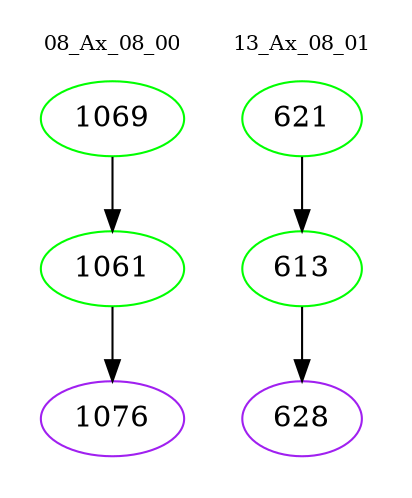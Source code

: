 digraph{
subgraph cluster_0 {
color = white
label = "08_Ax_08_00";
fontsize=10;
T0_1069 [label="1069", color="green"]
T0_1069 -> T0_1061 [color="black"]
T0_1061 [label="1061", color="green"]
T0_1061 -> T0_1076 [color="black"]
T0_1076 [label="1076", color="purple"]
}
subgraph cluster_1 {
color = white
label = "13_Ax_08_01";
fontsize=10;
T1_621 [label="621", color="green"]
T1_621 -> T1_613 [color="black"]
T1_613 [label="613", color="green"]
T1_613 -> T1_628 [color="black"]
T1_628 [label="628", color="purple"]
}
}
